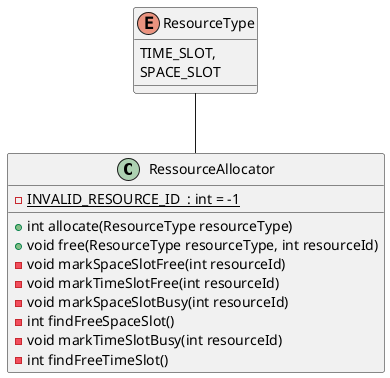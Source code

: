 @startuml
class RessourceAllocator {
 - {static} INVALID_RESOURCE_ID  : int = -1
 + int allocate(ResourceType resourceType)
 + void free(ResourceType resourceType, int resourceId)
 - void markSpaceSlotFree(int resourceId)
 - void markTimeSlotFree(int resourceId)
 - void markSpaceSlotBusy(int resourceId)
 - int findFreeSpaceSlot()
 - void markTimeSlotBusy(int resourceId)
 -  int findFreeTimeSlot()
}
enum ResourceType
{
    TIME_SLOT,
    SPACE_SLOT
}
ResourceType -- RessourceAllocator
@enduml